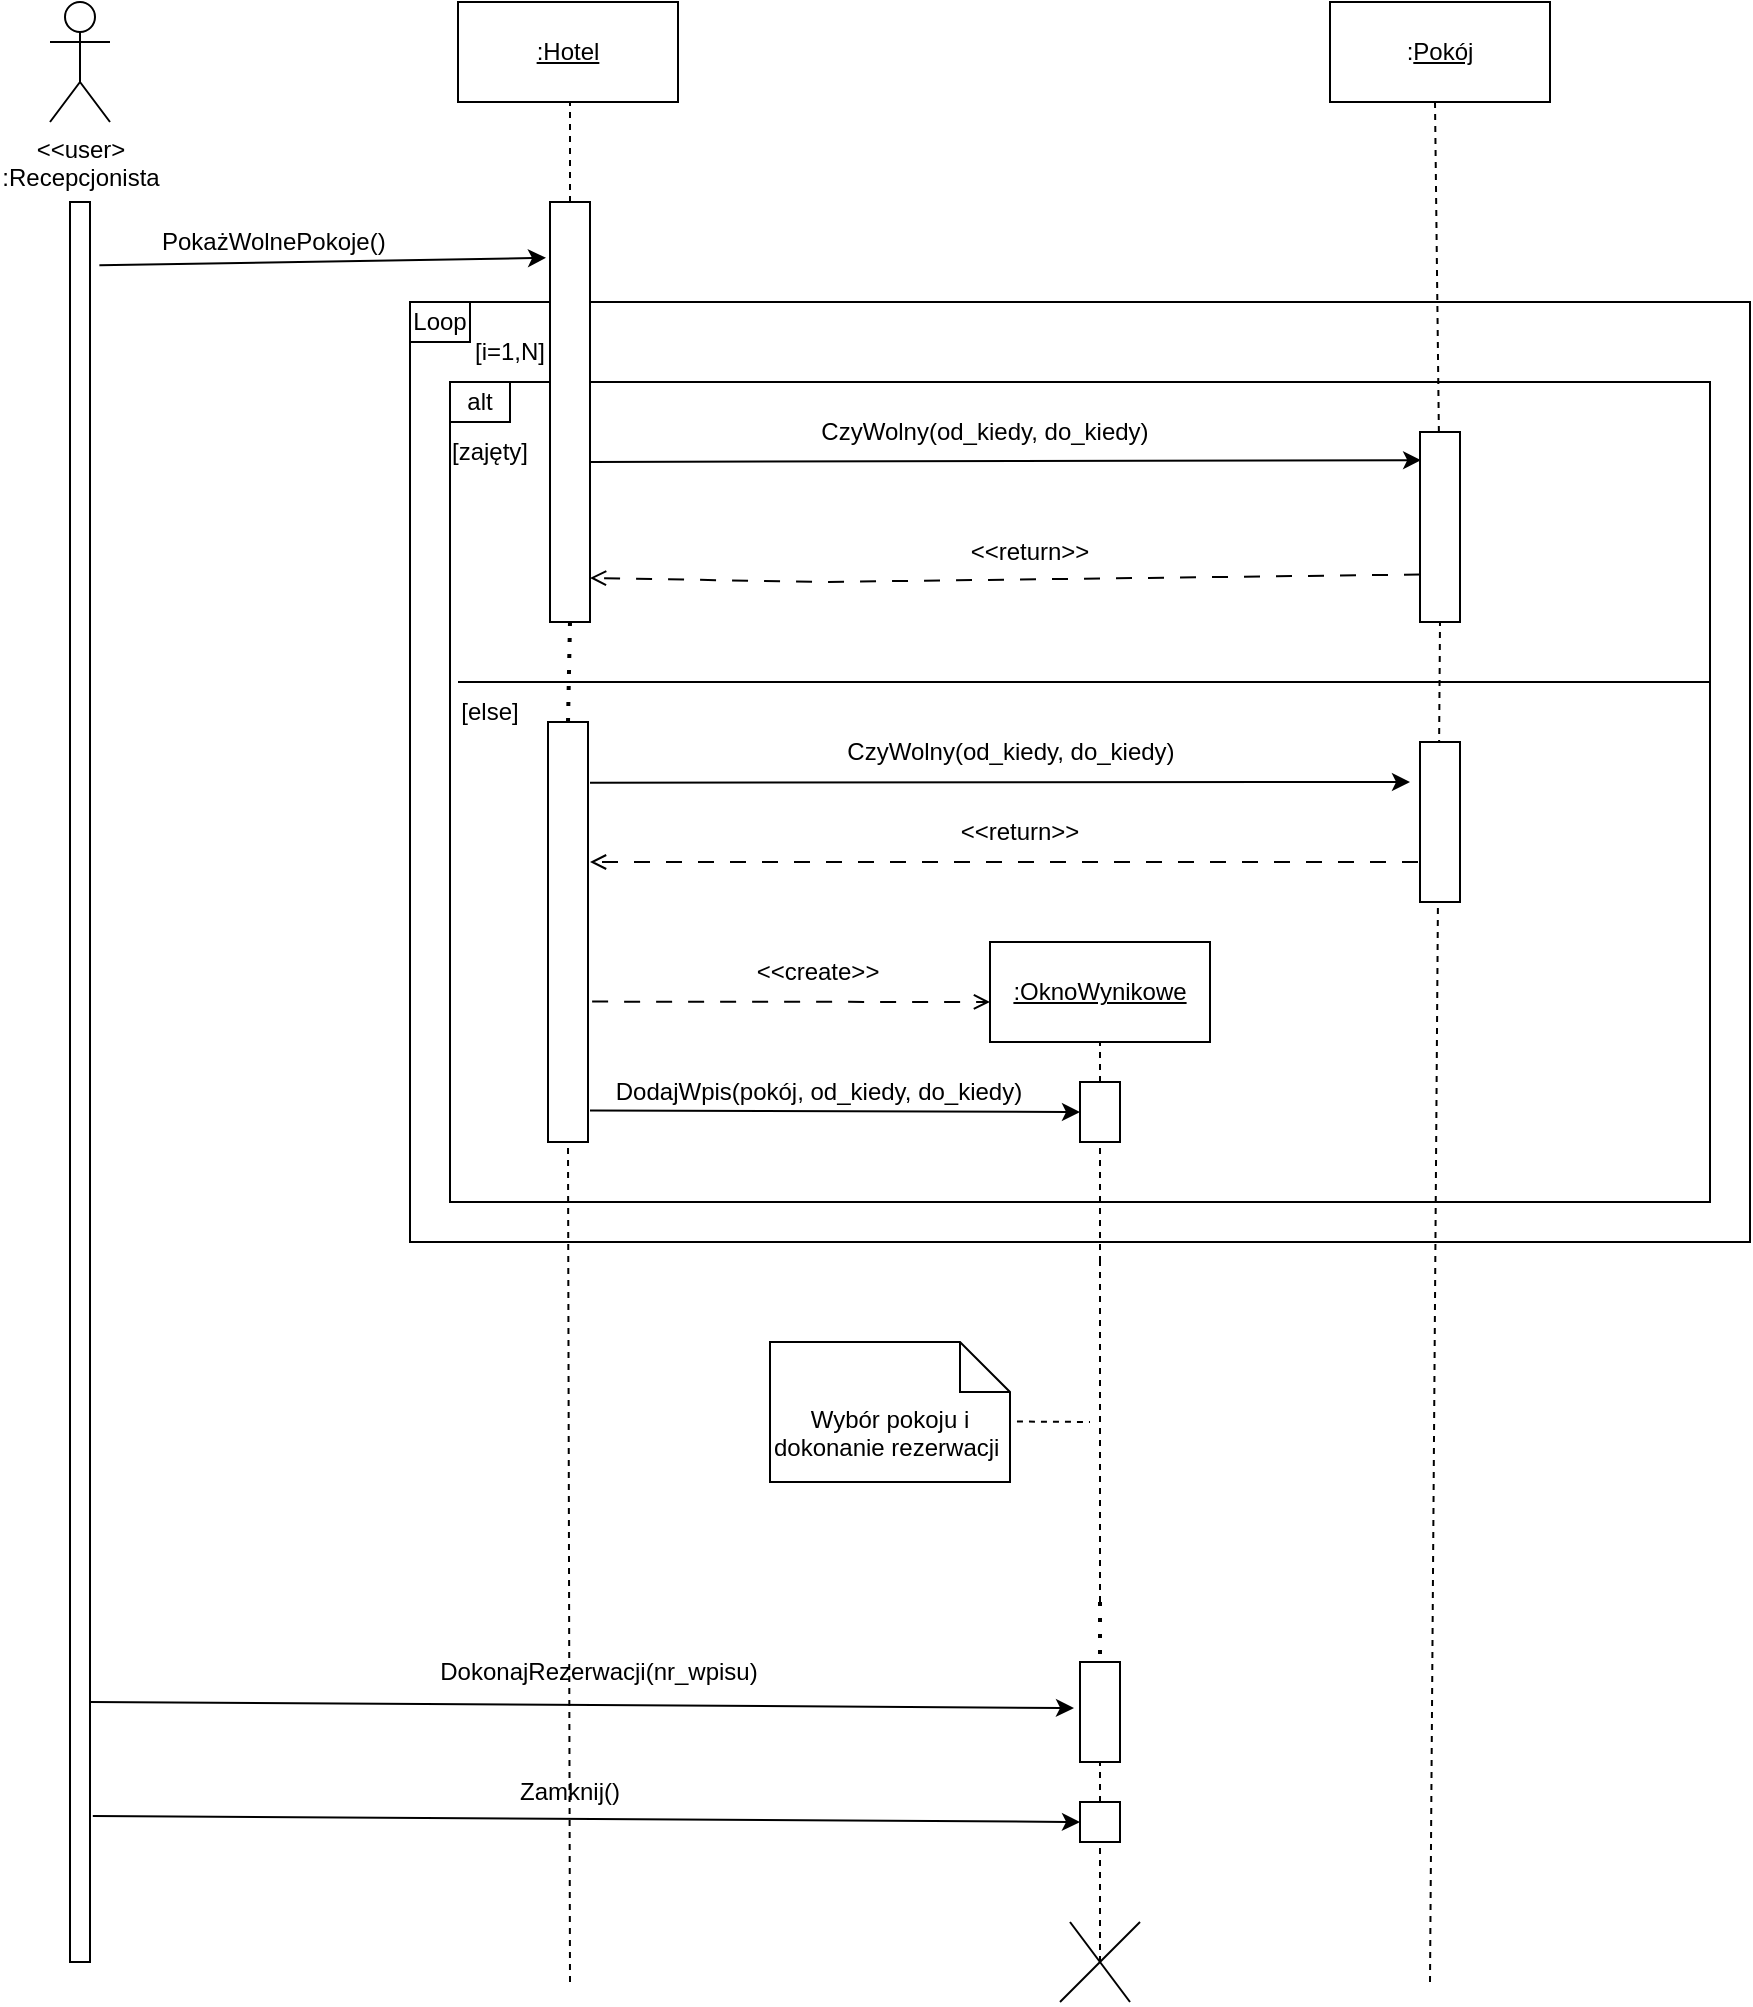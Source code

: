 <mxfile version="24.2.5" type="github">
  <diagram name="Strona-1" id="r81w2q7HeBC1rqVLQ3Sj">
    <mxGraphModel dx="1393" dy="758" grid="1" gridSize="10" guides="1" tooltips="1" connect="1" arrows="1" fold="1" page="1" pageScale="1" pageWidth="827" pageHeight="1169" math="0" shadow="0">
      <root>
        <mxCell id="0" />
        <mxCell id="1" parent="0" />
        <mxCell id="LGqJWmO-dP1u4PsUasXe-17" value="" style="rounded=0;whiteSpace=wrap;html=1;fillColor=none;" parent="1" vertex="1">
          <mxGeometry x="250" y="180" width="670" height="470" as="geometry" />
        </mxCell>
        <mxCell id="LGqJWmO-dP1u4PsUasXe-27" value="" style="rounded=0;whiteSpace=wrap;html=1;fillColor=none;" parent="1" vertex="1">
          <mxGeometry x="270" y="220" width="630" height="410" as="geometry" />
        </mxCell>
        <mxCell id="LGqJWmO-dP1u4PsUasXe-3" value="" style="html=1;whiteSpace=wrap;" parent="1" vertex="1">
          <mxGeometry x="80" y="130" width="10" height="880" as="geometry" />
        </mxCell>
        <mxCell id="LGqJWmO-dP1u4PsUasXe-6" value="&amp;lt;&amp;lt;user&amp;gt;&lt;br&gt;:Recepcjonista" style="shape=umlActor;verticalLabelPosition=bottom;verticalAlign=top;html=1;" parent="1" vertex="1">
          <mxGeometry x="70" y="30" width="30" height="60" as="geometry" />
        </mxCell>
        <mxCell id="LGqJWmO-dP1u4PsUasXe-7" value="" style="endArrow=classic;html=1;rounded=0;exitX=1.469;exitY=0.036;exitDx=0;exitDy=0;exitPerimeter=0;entryX=-0.1;entryY=0.133;entryDx=0;entryDy=0;entryPerimeter=0;" parent="1" source="LGqJWmO-dP1u4PsUasXe-3" target="LGqJWmO-dP1u4PsUasXe-38" edge="1">
          <mxGeometry width="50" height="50" relative="1" as="geometry">
            <mxPoint x="510" y="210" as="sourcePoint" />
            <mxPoint x="310" y="160" as="targetPoint" />
          </mxGeometry>
        </mxCell>
        <mxCell id="LGqJWmO-dP1u4PsUasXe-8" value="PokażWolnePokoje()" style="text;strokeColor=none;fillColor=none;align=left;verticalAlign=middle;spacingLeft=4;spacingRight=4;overflow=hidden;points=[[0,0.5],[1,0.5]];portConstraint=eastwest;rotatable=0;whiteSpace=wrap;html=1;" parent="1" vertex="1">
          <mxGeometry x="120" y="140" width="140" height="20" as="geometry" />
        </mxCell>
        <mxCell id="LGqJWmO-dP1u4PsUasXe-9" value="&lt;u&gt;:Hotel&lt;/u&gt;" style="html=1;whiteSpace=wrap;" parent="1" vertex="1">
          <mxGeometry x="274" y="30" width="110" height="50" as="geometry" />
        </mxCell>
        <mxCell id="LGqJWmO-dP1u4PsUasXe-10" value=":&lt;u&gt;Pokój&lt;/u&gt;" style="html=1;whiteSpace=wrap;" parent="1" vertex="1">
          <mxGeometry x="710" y="30" width="110" height="50" as="geometry" />
        </mxCell>
        <mxCell id="LGqJWmO-dP1u4PsUasXe-11" value="&lt;u&gt;:OknoWynikowe&lt;/u&gt;" style="html=1;whiteSpace=wrap;" parent="1" vertex="1">
          <mxGeometry x="540" y="500" width="110" height="50" as="geometry" />
        </mxCell>
        <mxCell id="LGqJWmO-dP1u4PsUasXe-12" value="" style="endArrow=none;dashed=1;html=1;rounded=0;entryX=0.5;entryY=1;entryDx=0;entryDy=0;" parent="1" source="LGqJWmO-dP1u4PsUasXe-38" edge="1">
          <mxGeometry width="50" height="50" relative="1" as="geometry">
            <mxPoint x="335" y="890.571" as="sourcePoint" />
            <mxPoint x="330" y="80" as="targetPoint" />
          </mxGeometry>
        </mxCell>
        <mxCell id="LGqJWmO-dP1u4PsUasXe-18" value="Loop" style="rounded=0;whiteSpace=wrap;html=1;fillColor=none;" parent="1" vertex="1">
          <mxGeometry x="250" y="180" width="30" height="20" as="geometry" />
        </mxCell>
        <mxCell id="LGqJWmO-dP1u4PsUasXe-19" value="[i=1,N]" style="text;html=1;align=center;verticalAlign=middle;whiteSpace=wrap;rounded=0;" parent="1" vertex="1">
          <mxGeometry x="270" y="190" width="60" height="30" as="geometry" />
        </mxCell>
        <mxCell id="LGqJWmO-dP1u4PsUasXe-20" value="" style="endArrow=classic;html=1;rounded=0;entryX=0.028;entryY=0.148;entryDx=0;entryDy=0;entryPerimeter=0;" parent="1" target="LGqJWmO-dP1u4PsUasXe-40" edge="1">
          <mxGeometry width="50" height="50" relative="1" as="geometry">
            <mxPoint x="340" y="260" as="sourcePoint" />
            <mxPoint x="751" y="251" as="targetPoint" />
          </mxGeometry>
        </mxCell>
        <mxCell id="LGqJWmO-dP1u4PsUasXe-25" value="" style="endArrow=open;html=1;rounded=0;dashed=1;dashPattern=8 8;endFill=0;exitX=0;exitY=0.75;exitDx=0;exitDy=0;entryX=1;entryY=0.895;entryDx=0;entryDy=0;entryPerimeter=0;" parent="1" source="LGqJWmO-dP1u4PsUasXe-40" target="LGqJWmO-dP1u4PsUasXe-38" edge="1">
          <mxGeometry width="50" height="50" relative="1" as="geometry">
            <mxPoint x="515.48" y="320" as="sourcePoint" />
            <mxPoint x="380" y="320" as="targetPoint" />
            <Array as="points">
              <mxPoint x="455.48" y="320" />
            </Array>
          </mxGeometry>
        </mxCell>
        <mxCell id="LGqJWmO-dP1u4PsUasXe-28" value="" style="endArrow=open;html=1;rounded=0;dashed=1;dashPattern=8 8;endFill=0;" parent="1" edge="1">
          <mxGeometry width="50" height="50" relative="1" as="geometry">
            <mxPoint x="770" y="460" as="sourcePoint" />
            <mxPoint x="340" y="460" as="targetPoint" />
          </mxGeometry>
        </mxCell>
        <mxCell id="LGqJWmO-dP1u4PsUasXe-29" value="" style="endArrow=classic;html=1;rounded=0;exitX=1.088;exitY=0.929;exitDx=0;exitDy=0;exitPerimeter=0;" parent="1" edge="1">
          <mxGeometry width="50" height="50" relative="1" as="geometry">
            <mxPoint x="340" y="420.34" as="sourcePoint" />
            <mxPoint x="750" y="420" as="targetPoint" />
            <Array as="points" />
          </mxGeometry>
        </mxCell>
        <mxCell id="LGqJWmO-dP1u4PsUasXe-30" value="alt" style="rounded=0;whiteSpace=wrap;html=1;fillColor=none;" parent="1" vertex="1">
          <mxGeometry x="270" y="220" width="30" height="20" as="geometry" />
        </mxCell>
        <mxCell id="LGqJWmO-dP1u4PsUasXe-31" value="" style="endArrow=none;html=1;rounded=0;exitX=0;exitY=0.5;exitDx=0;exitDy=0;" parent="1" edge="1">
          <mxGeometry width="50" height="50" relative="1" as="geometry">
            <mxPoint x="274" y="370" as="sourcePoint" />
            <mxPoint x="900" y="370" as="targetPoint" />
            <Array as="points">
              <mxPoint x="754" y="370" />
            </Array>
          </mxGeometry>
        </mxCell>
        <mxCell id="LGqJWmO-dP1u4PsUasXe-33" value="CzyWolny(od_kiedy, do_kiedy)" style="text;html=1;align=center;verticalAlign=middle;whiteSpace=wrap;rounded=0;" parent="1" vertex="1">
          <mxGeometry x="442.5" y="390" width="215" height="30" as="geometry" />
        </mxCell>
        <mxCell id="LGqJWmO-dP1u4PsUasXe-34" value="[zajęty]" style="text;html=1;align=center;verticalAlign=middle;whiteSpace=wrap;rounded=0;" parent="1" vertex="1">
          <mxGeometry x="260" y="240" width="60" height="30" as="geometry" />
        </mxCell>
        <mxCell id="LGqJWmO-dP1u4PsUasXe-35" value="[else]" style="text;html=1;align=center;verticalAlign=middle;whiteSpace=wrap;rounded=0;" parent="1" vertex="1">
          <mxGeometry x="260" y="370" width="60" height="30" as="geometry" />
        </mxCell>
        <mxCell id="LGqJWmO-dP1u4PsUasXe-37" value="&amp;lt;&amp;lt;create&amp;gt;&amp;gt;" style="text;html=1;align=center;verticalAlign=middle;whiteSpace=wrap;rounded=0;" parent="1" vertex="1">
          <mxGeometry x="424" y="500" width="60" height="30" as="geometry" />
        </mxCell>
        <mxCell id="LGqJWmO-dP1u4PsUasXe-43" value="" style="endArrow=none;dashed=1;html=1;rounded=0;entryX=0.5;entryY=1;entryDx=0;entryDy=0;" parent="1" source="LGqJWmO-dP1u4PsUasXe-40" edge="1">
          <mxGeometry width="50" height="50" relative="1" as="geometry">
            <mxPoint x="767.5" y="890.571" as="sourcePoint" />
            <mxPoint x="762.5" y="80" as="targetPoint" />
          </mxGeometry>
        </mxCell>
        <mxCell id="LGqJWmO-dP1u4PsUasXe-44" value="" style="endArrow=none;dashed=1;html=1;rounded=0;entryX=0.5;entryY=1;entryDx=0;entryDy=0;" parent="1" target="LGqJWmO-dP1u4PsUasXe-40" edge="1">
          <mxGeometry width="50" height="50" relative="1" as="geometry">
            <mxPoint x="760" y="1020" as="sourcePoint" />
            <mxPoint x="762.5" y="80" as="targetPoint" />
          </mxGeometry>
        </mxCell>
        <mxCell id="LGqJWmO-dP1u4PsUasXe-40" value="" style="rounded=0;whiteSpace=wrap;html=1;" parent="1" vertex="1">
          <mxGeometry x="755" y="245" width="20" height="95" as="geometry" />
        </mxCell>
        <mxCell id="LGqJWmO-dP1u4PsUasXe-50" value="&amp;lt;&amp;lt;return&amp;gt;&amp;gt;" style="text;html=1;align=center;verticalAlign=middle;whiteSpace=wrap;rounded=0;" parent="1" vertex="1">
          <mxGeometry x="530" y="290" width="60" height="30" as="geometry" />
        </mxCell>
        <mxCell id="LGqJWmO-dP1u4PsUasXe-52" value="" style="endArrow=open;html=1;rounded=0;dashed=1;endFill=0;dashPattern=8 8;exitX=1.053;exitY=0.735;exitDx=0;exitDy=0;exitPerimeter=0;" parent="1" edge="1">
          <mxGeometry width="50" height="50" relative="1" as="geometry">
            <mxPoint x="341.06" y="529.8" as="sourcePoint" />
            <mxPoint x="540" y="530" as="targetPoint" />
          </mxGeometry>
        </mxCell>
        <mxCell id="LGqJWmO-dP1u4PsUasXe-54" value="" style="endArrow=none;dashed=1;html=1;rounded=0;entryX=0.5;entryY=1;entryDx=0;entryDy=0;exitX=0.5;exitY=0;exitDx=0;exitDy=0;" parent="1" source="d2lmJu4lgldAVJc8Aotl-1" target="LGqJWmO-dP1u4PsUasXe-11" edge="1">
          <mxGeometry width="50" height="50" relative="1" as="geometry">
            <mxPoint x="600" y="1080" as="sourcePoint" />
            <mxPoint x="710" y="270" as="targetPoint" />
          </mxGeometry>
        </mxCell>
        <mxCell id="LGqJWmO-dP1u4PsUasXe-55" value="&amp;lt;&amp;lt;return&amp;gt;&amp;gt;" style="text;html=1;align=center;verticalAlign=middle;whiteSpace=wrap;rounded=0;" parent="1" vertex="1">
          <mxGeometry x="525" y="430" width="60" height="30" as="geometry" />
        </mxCell>
        <mxCell id="LGqJWmO-dP1u4PsUasXe-56" value="" style="rounded=0;whiteSpace=wrap;html=1;" parent="1" vertex="1">
          <mxGeometry x="755" y="400" width="20" height="80" as="geometry" />
        </mxCell>
        <mxCell id="LGqJWmO-dP1u4PsUasXe-38" value="" style="rounded=0;whiteSpace=wrap;html=1;" parent="1" vertex="1">
          <mxGeometry x="320" y="130" width="20" height="210" as="geometry" />
        </mxCell>
        <mxCell id="LGqJWmO-dP1u4PsUasXe-58" value="" style="endArrow=classic;html=1;rounded=0;entryX=0;entryY=0.5;entryDx=0;entryDy=0;exitX=1.05;exitY=0.925;exitDx=0;exitDy=0;exitPerimeter=0;" parent="1" source="LGqJWmO-dP1u4PsUasXe-61" target="d2lmJu4lgldAVJc8Aotl-1" edge="1">
          <mxGeometry width="50" height="50" relative="1" as="geometry">
            <mxPoint x="370" y="793" as="sourcePoint" />
            <mxPoint x="710" y="710" as="targetPoint" />
          </mxGeometry>
        </mxCell>
        <mxCell id="LGqJWmO-dP1u4PsUasXe-59" value="DodajWpis(pokój, od_kiedy, do_kiedy)" style="text;html=1;align=center;verticalAlign=middle;whiteSpace=wrap;rounded=0;" parent="1" vertex="1">
          <mxGeometry x="336.5" y="560" width="235" height="30" as="geometry" />
        </mxCell>
        <mxCell id="LGqJWmO-dP1u4PsUasXe-60" value="DokonajRezerwacji(nr_wpisu)" style="text;html=1;align=center;verticalAlign=middle;whiteSpace=wrap;rounded=0;" parent="1" vertex="1">
          <mxGeometry x="259" y="850" width="171" height="30" as="geometry" />
        </mxCell>
        <mxCell id="LGqJWmO-dP1u4PsUasXe-61" value="" style="rounded=0;whiteSpace=wrap;html=1;" parent="1" vertex="1">
          <mxGeometry x="319" y="390" width="20" height="210" as="geometry" />
        </mxCell>
        <mxCell id="LGqJWmO-dP1u4PsUasXe-62" value="" style="endArrow=classic;html=1;rounded=0;exitX=1.3;exitY=0.857;exitDx=0;exitDy=0;exitPerimeter=0;entryX=0;entryY=0.25;entryDx=0;entryDy=0;" parent="1" edge="1">
          <mxGeometry width="50" height="50" relative="1" as="geometry">
            <mxPoint x="90" y="880" as="sourcePoint" />
            <mxPoint x="582" y="883" as="targetPoint" />
          </mxGeometry>
        </mxCell>
        <mxCell id="LGqJWmO-dP1u4PsUasXe-63" value="" style="endArrow=none;dashed=1;html=1;dashPattern=1 3;strokeWidth=2;rounded=0;exitX=0.5;exitY=1;exitDx=0;exitDy=0;entryX=0.5;entryY=0;entryDx=0;entryDy=0;" parent="1" target="LGqJWmO-dP1u4PsUasXe-64" edge="1">
          <mxGeometry width="50" height="50" relative="1" as="geometry">
            <mxPoint x="595" y="830" as="sourcePoint" />
            <mxPoint x="600" y="850" as="targetPoint" />
          </mxGeometry>
        </mxCell>
        <mxCell id="LGqJWmO-dP1u4PsUasXe-64" value="" style="rounded=0;whiteSpace=wrap;html=1;" parent="1" vertex="1">
          <mxGeometry x="585" y="860" width="20" height="50" as="geometry" />
        </mxCell>
        <mxCell id="LGqJWmO-dP1u4PsUasXe-65" value="CzyWolny(od_kiedy, do_kiedy)" style="text;html=1;align=center;verticalAlign=middle;whiteSpace=wrap;rounded=0;" parent="1" vertex="1">
          <mxGeometry x="430" y="230" width="215" height="30" as="geometry" />
        </mxCell>
        <mxCell id="LGqJWmO-dP1u4PsUasXe-66" value="" style="endArrow=none;dashed=1;html=1;dashPattern=1 3;strokeWidth=2;rounded=0;entryX=0.5;entryY=1;entryDx=0;entryDy=0;exitX=0.5;exitY=0;exitDx=0;exitDy=0;" parent="1" source="LGqJWmO-dP1u4PsUasXe-61" target="LGqJWmO-dP1u4PsUasXe-38" edge="1">
          <mxGeometry width="50" height="50" relative="1" as="geometry">
            <mxPoint x="520" y="520" as="sourcePoint" />
            <mxPoint x="570" y="470" as="targetPoint" />
          </mxGeometry>
        </mxCell>
        <mxCell id="LGqJWmO-dP1u4PsUasXe-67" value="" style="rounded=0;whiteSpace=wrap;html=1;" parent="1" vertex="1">
          <mxGeometry x="585" y="930" width="20" height="20" as="geometry" />
        </mxCell>
        <mxCell id="LGqJWmO-dP1u4PsUasXe-68" value="" style="endArrow=none;dashed=1;html=1;rounded=0;entryX=0.5;entryY=1;entryDx=0;entryDy=0;exitX=0.5;exitY=0;exitDx=0;exitDy=0;" parent="1" source="LGqJWmO-dP1u4PsUasXe-67" target="LGqJWmO-dP1u4PsUasXe-64" edge="1">
          <mxGeometry width="50" height="50" relative="1" as="geometry">
            <mxPoint x="550" y="850" as="sourcePoint" />
            <mxPoint x="600" y="800" as="targetPoint" />
          </mxGeometry>
        </mxCell>
        <mxCell id="LGqJWmO-dP1u4PsUasXe-69" value="" style="endArrow=classic;html=1;rounded=0;exitX=1.141;exitY=0.917;exitDx=0;exitDy=0;exitPerimeter=0;entryX=0;entryY=0.5;entryDx=0;entryDy=0;" parent="1" source="LGqJWmO-dP1u4PsUasXe-3" target="LGqJWmO-dP1u4PsUasXe-67" edge="1">
          <mxGeometry width="50" height="50" relative="1" as="geometry">
            <mxPoint x="350" y="880" as="sourcePoint" />
            <mxPoint x="400" y="830" as="targetPoint" />
          </mxGeometry>
        </mxCell>
        <mxCell id="LGqJWmO-dP1u4PsUasXe-70" value="Zamknij()" style="text;html=1;align=center;verticalAlign=middle;whiteSpace=wrap;rounded=0;" parent="1" vertex="1">
          <mxGeometry x="300" y="910" width="60" height="30" as="geometry" />
        </mxCell>
        <mxCell id="LGqJWmO-dP1u4PsUasXe-71" value="" style="endArrow=none;dashed=1;html=1;rounded=0;entryX=0.5;entryY=1;entryDx=0;entryDy=0;" parent="1" target="LGqJWmO-dP1u4PsUasXe-67" edge="1">
          <mxGeometry width="50" height="50" relative="1" as="geometry">
            <mxPoint x="595" y="1010" as="sourcePoint" />
            <mxPoint x="400" y="830" as="targetPoint" />
          </mxGeometry>
        </mxCell>
        <mxCell id="LGqJWmO-dP1u4PsUasXe-72" value="" style="endArrow=none;html=1;rounded=0;" parent="1" edge="1">
          <mxGeometry width="50" height="50" relative="1" as="geometry">
            <mxPoint x="575" y="1030" as="sourcePoint" />
            <mxPoint x="615" y="990" as="targetPoint" />
          </mxGeometry>
        </mxCell>
        <mxCell id="LGqJWmO-dP1u4PsUasXe-73" value="" style="endArrow=none;html=1;rounded=0;" parent="1" edge="1">
          <mxGeometry width="50" height="50" relative="1" as="geometry">
            <mxPoint x="580" y="990" as="sourcePoint" />
            <mxPoint x="610" y="1030" as="targetPoint" />
          </mxGeometry>
        </mxCell>
        <mxCell id="LGqJWmO-dP1u4PsUasXe-74" value="" style="endArrow=none;dashed=1;html=1;rounded=0;entryX=0.5;entryY=1;entryDx=0;entryDy=0;" parent="1" target="LGqJWmO-dP1u4PsUasXe-61" edge="1">
          <mxGeometry width="50" height="50" relative="1" as="geometry">
            <mxPoint x="330" y="1020" as="sourcePoint" />
            <mxPoint x="530" y="660" as="targetPoint" />
          </mxGeometry>
        </mxCell>
        <mxCell id="qQyhj-kxyCGKHHI1-gOr-3" value="" style="endArrow=none;dashed=1;html=1;rounded=0;" parent="1" edge="1">
          <mxGeometry width="50" height="50" relative="1" as="geometry">
            <mxPoint x="595" y="830" as="sourcePoint" />
            <mxPoint x="595" y="660" as="targetPoint" />
          </mxGeometry>
        </mxCell>
        <mxCell id="d2lmJu4lgldAVJc8Aotl-2" value="" style="endArrow=none;dashed=1;html=1;rounded=0;entryX=0.5;entryY=1;entryDx=0;entryDy=0;exitX=0.5;exitY=0;exitDx=0;exitDy=0;" edge="1" parent="1" target="d2lmJu4lgldAVJc8Aotl-1">
          <mxGeometry width="50" height="50" relative="1" as="geometry">
            <mxPoint x="595" y="660" as="sourcePoint" />
            <mxPoint x="595" y="550" as="targetPoint" />
          </mxGeometry>
        </mxCell>
        <mxCell id="d2lmJu4lgldAVJc8Aotl-1" value="" style="rounded=0;whiteSpace=wrap;html=1;" vertex="1" parent="1">
          <mxGeometry x="585" y="570" width="20" height="30" as="geometry" />
        </mxCell>
        <mxCell id="d2lmJu4lgldAVJc8Aotl-3" value="Wybór pokoju i dokonanie rezerwacji&amp;nbsp;" style="shape=note2;boundedLbl=1;whiteSpace=wrap;html=1;size=25;verticalAlign=top;align=center;" vertex="1" parent="1">
          <mxGeometry x="430" y="700" width="120" height="70" as="geometry" />
        </mxCell>
        <mxCell id="d2lmJu4lgldAVJc8Aotl-4" value="" style="endArrow=none;dashed=1;html=1;rounded=0;exitX=1.029;exitY=0.568;exitDx=0;exitDy=0;exitPerimeter=0;" edge="1" parent="1" source="d2lmJu4lgldAVJc8Aotl-3">
          <mxGeometry width="50" height="50" relative="1" as="geometry">
            <mxPoint x="430" y="720" as="sourcePoint" />
            <mxPoint x="590" y="740" as="targetPoint" />
          </mxGeometry>
        </mxCell>
      </root>
    </mxGraphModel>
  </diagram>
</mxfile>
